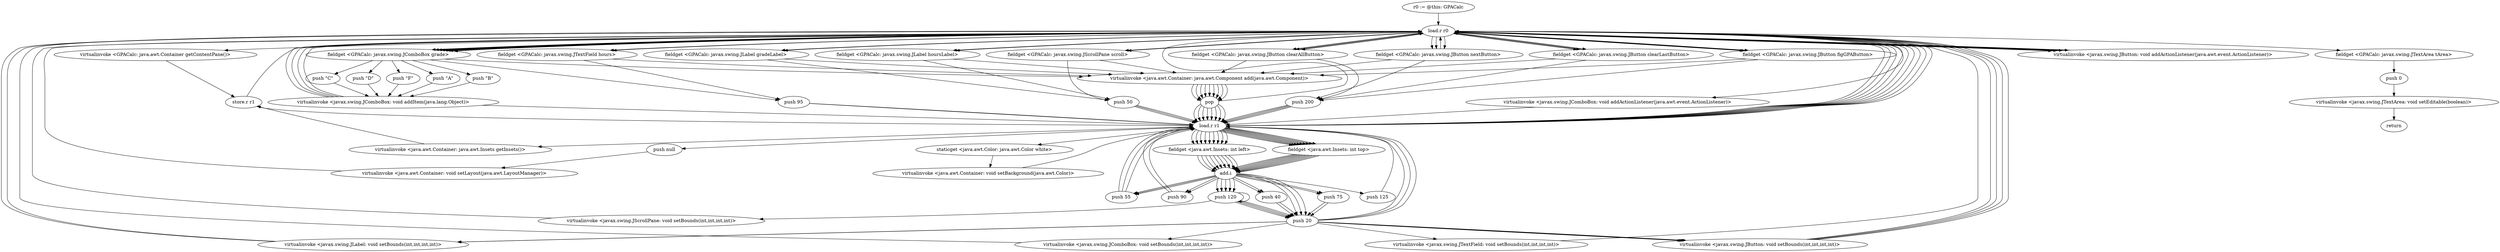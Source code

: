 digraph "" {
    "r0 := @this: GPACalc"
    "load.r r0"
    "r0 := @this: GPACalc"->"load.r r0";
    "virtualinvoke <GPACalc: java.awt.Container getContentPane()>"
    "load.r r0"->"virtualinvoke <GPACalc: java.awt.Container getContentPane()>";
    "store.r r1"
    "virtualinvoke <GPACalc: java.awt.Container getContentPane()>"->"store.r r1";
    "load.r r1"
    "store.r r1"->"load.r r1";
    "push null"
    "load.r r1"->"push null";
    "virtualinvoke <java.awt.Container: void setLayout(java.awt.LayoutManager)>"
    "push null"->"virtualinvoke <java.awt.Container: void setLayout(java.awt.LayoutManager)>";
    "virtualinvoke <java.awt.Container: void setLayout(java.awt.LayoutManager)>"->"load.r r0";
    "fieldget <GPACalc: javax.swing.JComboBox grade>"
    "load.r r0"->"fieldget <GPACalc: javax.swing.JComboBox grade>";
    "push \"A\""
    "fieldget <GPACalc: javax.swing.JComboBox grade>"->"push \"A\"";
    "virtualinvoke <javax.swing.JComboBox: void addItem(java.lang.Object)>"
    "push \"A\""->"virtualinvoke <javax.swing.JComboBox: void addItem(java.lang.Object)>";
    "virtualinvoke <javax.swing.JComboBox: void addItem(java.lang.Object)>"->"load.r r0";
    "load.r r0"->"fieldget <GPACalc: javax.swing.JComboBox grade>";
    "push \"B\""
    "fieldget <GPACalc: javax.swing.JComboBox grade>"->"push \"B\"";
    "push \"B\""->"virtualinvoke <javax.swing.JComboBox: void addItem(java.lang.Object)>";
    "virtualinvoke <javax.swing.JComboBox: void addItem(java.lang.Object)>"->"load.r r0";
    "load.r r0"->"fieldget <GPACalc: javax.swing.JComboBox grade>";
    "push \"C\""
    "fieldget <GPACalc: javax.swing.JComboBox grade>"->"push \"C\"";
    "push \"C\""->"virtualinvoke <javax.swing.JComboBox: void addItem(java.lang.Object)>";
    "virtualinvoke <javax.swing.JComboBox: void addItem(java.lang.Object)>"->"load.r r0";
    "load.r r0"->"fieldget <GPACalc: javax.swing.JComboBox grade>";
    "push \"D\""
    "fieldget <GPACalc: javax.swing.JComboBox grade>"->"push \"D\"";
    "push \"D\""->"virtualinvoke <javax.swing.JComboBox: void addItem(java.lang.Object)>";
    "virtualinvoke <javax.swing.JComboBox: void addItem(java.lang.Object)>"->"load.r r0";
    "load.r r0"->"fieldget <GPACalc: javax.swing.JComboBox grade>";
    "push \"F\""
    "fieldget <GPACalc: javax.swing.JComboBox grade>"->"push \"F\"";
    "push \"F\""->"virtualinvoke <javax.swing.JComboBox: void addItem(java.lang.Object)>";
    "virtualinvoke <javax.swing.JComboBox: void addItem(java.lang.Object)>"->"load.r r1";
    "staticget <java.awt.Color: java.awt.Color white>"
    "load.r r1"->"staticget <java.awt.Color: java.awt.Color white>";
    "virtualinvoke <java.awt.Container: void setBackground(java.awt.Color)>"
    "staticget <java.awt.Color: java.awt.Color white>"->"virtualinvoke <java.awt.Container: void setBackground(java.awt.Color)>";
    "virtualinvoke <java.awt.Container: void setBackground(java.awt.Color)>"->"load.r r1";
    "load.r r1"->"load.r r0";
    "fieldget <GPACalc: javax.swing.JLabel gradeLabel>"
    "load.r r0"->"fieldget <GPACalc: javax.swing.JLabel gradeLabel>";
    "virtualinvoke <java.awt.Container: java.awt.Component add(java.awt.Component)>"
    "fieldget <GPACalc: javax.swing.JLabel gradeLabel>"->"virtualinvoke <java.awt.Container: java.awt.Component add(java.awt.Component)>";
    "pop"
    "virtualinvoke <java.awt.Container: java.awt.Component add(java.awt.Component)>"->"pop";
    "pop"->"load.r r1";
    "load.r r1"->"load.r r0";
    "load.r r0"->"fieldget <GPACalc: javax.swing.JComboBox grade>";
    "fieldget <GPACalc: javax.swing.JComboBox grade>"->"virtualinvoke <java.awt.Container: java.awt.Component add(java.awt.Component)>";
    "virtualinvoke <java.awt.Container: java.awt.Component add(java.awt.Component)>"->"pop";
    "pop"->"load.r r1";
    "load.r r1"->"load.r r0";
    "fieldget <GPACalc: javax.swing.JLabel hoursLabel>"
    "load.r r0"->"fieldget <GPACalc: javax.swing.JLabel hoursLabel>";
    "fieldget <GPACalc: javax.swing.JLabel hoursLabel>"->"virtualinvoke <java.awt.Container: java.awt.Component add(java.awt.Component)>";
    "virtualinvoke <java.awt.Container: java.awt.Component add(java.awt.Component)>"->"pop";
    "pop"->"load.r r1";
    "load.r r1"->"load.r r0";
    "fieldget <GPACalc: javax.swing.JTextField hours>"
    "load.r r0"->"fieldget <GPACalc: javax.swing.JTextField hours>";
    "fieldget <GPACalc: javax.swing.JTextField hours>"->"virtualinvoke <java.awt.Container: java.awt.Component add(java.awt.Component)>";
    "virtualinvoke <java.awt.Container: java.awt.Component add(java.awt.Component)>"->"pop";
    "pop"->"load.r r1";
    "load.r r1"->"load.r r0";
    "fieldget <GPACalc: javax.swing.JButton nextButton>"
    "load.r r0"->"fieldget <GPACalc: javax.swing.JButton nextButton>";
    "fieldget <GPACalc: javax.swing.JButton nextButton>"->"virtualinvoke <java.awt.Container: java.awt.Component add(java.awt.Component)>";
    "virtualinvoke <java.awt.Container: java.awt.Component add(java.awt.Component)>"->"pop";
    "pop"->"load.r r1";
    "load.r r1"->"load.r r0";
    "fieldget <GPACalc: javax.swing.JButton clearLastButton>"
    "load.r r0"->"fieldget <GPACalc: javax.swing.JButton clearLastButton>";
    "fieldget <GPACalc: javax.swing.JButton clearLastButton>"->"virtualinvoke <java.awt.Container: java.awt.Component add(java.awt.Component)>";
    "virtualinvoke <java.awt.Container: java.awt.Component add(java.awt.Component)>"->"pop";
    "pop"->"load.r r1";
    "load.r r1"->"load.r r0";
    "fieldget <GPACalc: javax.swing.JButton figGPAButton>"
    "load.r r0"->"fieldget <GPACalc: javax.swing.JButton figGPAButton>";
    "fieldget <GPACalc: javax.swing.JButton figGPAButton>"->"virtualinvoke <java.awt.Container: java.awt.Component add(java.awt.Component)>";
    "virtualinvoke <java.awt.Container: java.awt.Component add(java.awt.Component)>"->"pop";
    "pop"->"load.r r1";
    "load.r r1"->"load.r r0";
    "fieldget <GPACalc: javax.swing.JButton clearAllButton>"
    "load.r r0"->"fieldget <GPACalc: javax.swing.JButton clearAllButton>";
    "fieldget <GPACalc: javax.swing.JButton clearAllButton>"->"virtualinvoke <java.awt.Container: java.awt.Component add(java.awt.Component)>";
    "virtualinvoke <java.awt.Container: java.awt.Component add(java.awt.Component)>"->"pop";
    "pop"->"load.r r1";
    "load.r r1"->"load.r r0";
    "fieldget <GPACalc: javax.swing.JScrollPane scroll>"
    "load.r r0"->"fieldget <GPACalc: javax.swing.JScrollPane scroll>";
    "fieldget <GPACalc: javax.swing.JScrollPane scroll>"->"virtualinvoke <java.awt.Container: java.awt.Component add(java.awt.Component)>";
    "virtualinvoke <java.awt.Container: java.awt.Component add(java.awt.Component)>"->"pop";
    "pop"->"load.r r0";
    "load.r r0"->"fieldget <GPACalc: javax.swing.JButton nextButton>";
    "fieldget <GPACalc: javax.swing.JButton nextButton>"->"load.r r0";
    "virtualinvoke <javax.swing.JButton: void addActionListener(java.awt.event.ActionListener)>"
    "load.r r0"->"virtualinvoke <javax.swing.JButton: void addActionListener(java.awt.event.ActionListener)>";
    "virtualinvoke <javax.swing.JButton: void addActionListener(java.awt.event.ActionListener)>"->"load.r r0";
    "load.r r0"->"fieldget <GPACalc: javax.swing.JButton clearLastButton>";
    "fieldget <GPACalc: javax.swing.JButton clearLastButton>"->"load.r r0";
    "load.r r0"->"virtualinvoke <javax.swing.JButton: void addActionListener(java.awt.event.ActionListener)>";
    "virtualinvoke <javax.swing.JButton: void addActionListener(java.awt.event.ActionListener)>"->"load.r r0";
    "load.r r0"->"fieldget <GPACalc: javax.swing.JButton clearAllButton>";
    "fieldget <GPACalc: javax.swing.JButton clearAllButton>"->"load.r r0";
    "load.r r0"->"virtualinvoke <javax.swing.JButton: void addActionListener(java.awt.event.ActionListener)>";
    "virtualinvoke <javax.swing.JButton: void addActionListener(java.awt.event.ActionListener)>"->"load.r r0";
    "load.r r0"->"fieldget <GPACalc: javax.swing.JButton figGPAButton>";
    "fieldget <GPACalc: javax.swing.JButton figGPAButton>"->"load.r r0";
    "load.r r0"->"virtualinvoke <javax.swing.JButton: void addActionListener(java.awt.event.ActionListener)>";
    "virtualinvoke <javax.swing.JButton: void addActionListener(java.awt.event.ActionListener)>"->"load.r r0";
    "load.r r0"->"fieldget <GPACalc: javax.swing.JComboBox grade>";
    "fieldget <GPACalc: javax.swing.JComboBox grade>"->"load.r r0";
    "virtualinvoke <javax.swing.JComboBox: void addActionListener(java.awt.event.ActionListener)>"
    "load.r r0"->"virtualinvoke <javax.swing.JComboBox: void addActionListener(java.awt.event.ActionListener)>";
    "virtualinvoke <javax.swing.JComboBox: void addActionListener(java.awt.event.ActionListener)>"->"load.r r1";
    "virtualinvoke <java.awt.Container: java.awt.Insets getInsets()>"
    "load.r r1"->"virtualinvoke <java.awt.Container: java.awt.Insets getInsets()>";
    "virtualinvoke <java.awt.Container: java.awt.Insets getInsets()>"->"store.r r1";
    "store.r r1"->"load.r r0";
    "load.r r0"->"fieldget <GPACalc: javax.swing.JLabel gradeLabel>";
    "push 50"
    "fieldget <GPACalc: javax.swing.JLabel gradeLabel>"->"push 50";
    "push 50"->"load.r r1";
    "fieldget <java.awt.Insets: int left>"
    "load.r r1"->"fieldget <java.awt.Insets: int left>";
    "add.i"
    "fieldget <java.awt.Insets: int left>"->"add.i";
    "push 20"
    "add.i"->"push 20";
    "push 20"->"load.r r1";
    "fieldget <java.awt.Insets: int top>"
    "load.r r1"->"fieldget <java.awt.Insets: int top>";
    "fieldget <java.awt.Insets: int top>"->"add.i";
    "push 75"
    "add.i"->"push 75";
    "push 75"->"push 20";
    "virtualinvoke <javax.swing.JLabel: void setBounds(int,int,int,int)>"
    "push 20"->"virtualinvoke <javax.swing.JLabel: void setBounds(int,int,int,int)>";
    "virtualinvoke <javax.swing.JLabel: void setBounds(int,int,int,int)>"->"load.r r0";
    "load.r r0"->"fieldget <GPACalc: javax.swing.JComboBox grade>";
    "push 95"
    "fieldget <GPACalc: javax.swing.JComboBox grade>"->"push 95";
    "push 95"->"load.r r1";
    "load.r r1"->"fieldget <java.awt.Insets: int left>";
    "fieldget <java.awt.Insets: int left>"->"add.i";
    "add.i"->"push 20";
    "push 20"->"load.r r1";
    "load.r r1"->"fieldget <java.awt.Insets: int top>";
    "fieldget <java.awt.Insets: int top>"->"add.i";
    "push 40"
    "add.i"->"push 40";
    "push 40"->"push 20";
    "virtualinvoke <javax.swing.JComboBox: void setBounds(int,int,int,int)>"
    "push 20"->"virtualinvoke <javax.swing.JComboBox: void setBounds(int,int,int,int)>";
    "virtualinvoke <javax.swing.JComboBox: void setBounds(int,int,int,int)>"->"load.r r0";
    "load.r r0"->"fieldget <GPACalc: javax.swing.JLabel hoursLabel>";
    "fieldget <GPACalc: javax.swing.JLabel hoursLabel>"->"push 50";
    "push 50"->"load.r r1";
    "load.r r1"->"fieldget <java.awt.Insets: int left>";
    "fieldget <java.awt.Insets: int left>"->"add.i";
    "push 55"
    "add.i"->"push 55";
    "push 55"->"load.r r1";
    "load.r r1"->"fieldget <java.awt.Insets: int top>";
    "fieldget <java.awt.Insets: int top>"->"add.i";
    "add.i"->"push 75";
    "push 75"->"push 20";
    "push 20"->"virtualinvoke <javax.swing.JLabel: void setBounds(int,int,int,int)>";
    "virtualinvoke <javax.swing.JLabel: void setBounds(int,int,int,int)>"->"load.r r0";
    "load.r r0"->"fieldget <GPACalc: javax.swing.JTextField hours>";
    "fieldget <GPACalc: javax.swing.JTextField hours>"->"push 95";
    "push 95"->"load.r r1";
    "load.r r1"->"fieldget <java.awt.Insets: int left>";
    "fieldget <java.awt.Insets: int left>"->"add.i";
    "add.i"->"push 55";
    "push 55"->"load.r r1";
    "load.r r1"->"fieldget <java.awt.Insets: int top>";
    "fieldget <java.awt.Insets: int top>"->"add.i";
    "add.i"->"push 40";
    "push 40"->"push 20";
    "virtualinvoke <javax.swing.JTextField: void setBounds(int,int,int,int)>"
    "push 20"->"virtualinvoke <javax.swing.JTextField: void setBounds(int,int,int,int)>";
    "virtualinvoke <javax.swing.JTextField: void setBounds(int,int,int,int)>"->"load.r r0";
    "load.r r0"->"fieldget <GPACalc: javax.swing.JButton nextButton>";
    "push 200"
    "fieldget <GPACalc: javax.swing.JButton nextButton>"->"push 200";
    "push 200"->"load.r r1";
    "load.r r1"->"fieldget <java.awt.Insets: int left>";
    "fieldget <java.awt.Insets: int left>"->"add.i";
    "add.i"->"push 55";
    "push 55"->"load.r r1";
    "load.r r1"->"fieldget <java.awt.Insets: int top>";
    "fieldget <java.awt.Insets: int top>"->"add.i";
    "push 120"
    "add.i"->"push 120";
    "push 120"->"push 20";
    "virtualinvoke <javax.swing.JButton: void setBounds(int,int,int,int)>"
    "push 20"->"virtualinvoke <javax.swing.JButton: void setBounds(int,int,int,int)>";
    "virtualinvoke <javax.swing.JButton: void setBounds(int,int,int,int)>"->"load.r r0";
    "load.r r0"->"fieldget <GPACalc: javax.swing.JButton clearLastButton>";
    "fieldget <GPACalc: javax.swing.JButton clearLastButton>"->"push 200";
    "push 200"->"load.r r1";
    "load.r r1"->"fieldget <java.awt.Insets: int left>";
    "fieldget <java.awt.Insets: int left>"->"add.i";
    "push 90"
    "add.i"->"push 90";
    "push 90"->"load.r r1";
    "load.r r1"->"fieldget <java.awt.Insets: int top>";
    "fieldget <java.awt.Insets: int top>"->"add.i";
    "add.i"->"push 120";
    "push 120"->"push 20";
    "push 20"->"virtualinvoke <javax.swing.JButton: void setBounds(int,int,int,int)>";
    "virtualinvoke <javax.swing.JButton: void setBounds(int,int,int,int)>"->"load.r r0";
    "load.r r0"->"fieldget <GPACalc: javax.swing.JButton figGPAButton>";
    "fieldget <GPACalc: javax.swing.JButton figGPAButton>"->"push 200";
    "push 200"->"load.r r1";
    "load.r r1"->"fieldget <java.awt.Insets: int left>";
    "fieldget <java.awt.Insets: int left>"->"add.i";
    "push 125"
    "add.i"->"push 125";
    "push 125"->"load.r r1";
    "load.r r1"->"fieldget <java.awt.Insets: int top>";
    "fieldget <java.awt.Insets: int top>"->"add.i";
    "add.i"->"push 120";
    "push 120"->"push 20";
    "push 20"->"virtualinvoke <javax.swing.JButton: void setBounds(int,int,int,int)>";
    "virtualinvoke <javax.swing.JButton: void setBounds(int,int,int,int)>"->"load.r r0";
    "load.r r0"->"fieldget <GPACalc: javax.swing.JButton clearAllButton>";
    "fieldget <GPACalc: javax.swing.JButton clearAllButton>"->"push 200";
    "push 200"->"load.r r1";
    "load.r r1"->"fieldget <java.awt.Insets: int left>";
    "fieldget <java.awt.Insets: int left>"->"add.i";
    "add.i"->"push 20";
    "push 20"->"load.r r1";
    "load.r r1"->"fieldget <java.awt.Insets: int top>";
    "fieldget <java.awt.Insets: int top>"->"add.i";
    "add.i"->"push 120";
    "push 120"->"push 20";
    "push 20"->"virtualinvoke <javax.swing.JButton: void setBounds(int,int,int,int)>";
    "virtualinvoke <javax.swing.JButton: void setBounds(int,int,int,int)>"->"load.r r0";
    "load.r r0"->"fieldget <GPACalc: javax.swing.JScrollPane scroll>";
    "fieldget <GPACalc: javax.swing.JScrollPane scroll>"->"push 50";
    "push 50"->"load.r r1";
    "load.r r1"->"fieldget <java.awt.Insets: int left>";
    "fieldget <java.awt.Insets: int left>"->"add.i";
    "add.i"->"push 90";
    "push 90"->"load.r r1";
    "load.r r1"->"fieldget <java.awt.Insets: int top>";
    "fieldget <java.awt.Insets: int top>"->"add.i";
    "add.i"->"push 120";
    "push 120"->"push 120";
    "virtualinvoke <javax.swing.JScrollPane: void setBounds(int,int,int,int)>"
    "push 120"->"virtualinvoke <javax.swing.JScrollPane: void setBounds(int,int,int,int)>";
    "virtualinvoke <javax.swing.JScrollPane: void setBounds(int,int,int,int)>"->"load.r r0";
    "fieldget <GPACalc: javax.swing.JTextArea tArea>"
    "load.r r0"->"fieldget <GPACalc: javax.swing.JTextArea tArea>";
    "push 0"
    "fieldget <GPACalc: javax.swing.JTextArea tArea>"->"push 0";
    "virtualinvoke <javax.swing.JTextArea: void setEditable(boolean)>"
    "push 0"->"virtualinvoke <javax.swing.JTextArea: void setEditable(boolean)>";
    "return"
    "virtualinvoke <javax.swing.JTextArea: void setEditable(boolean)>"->"return";
}

